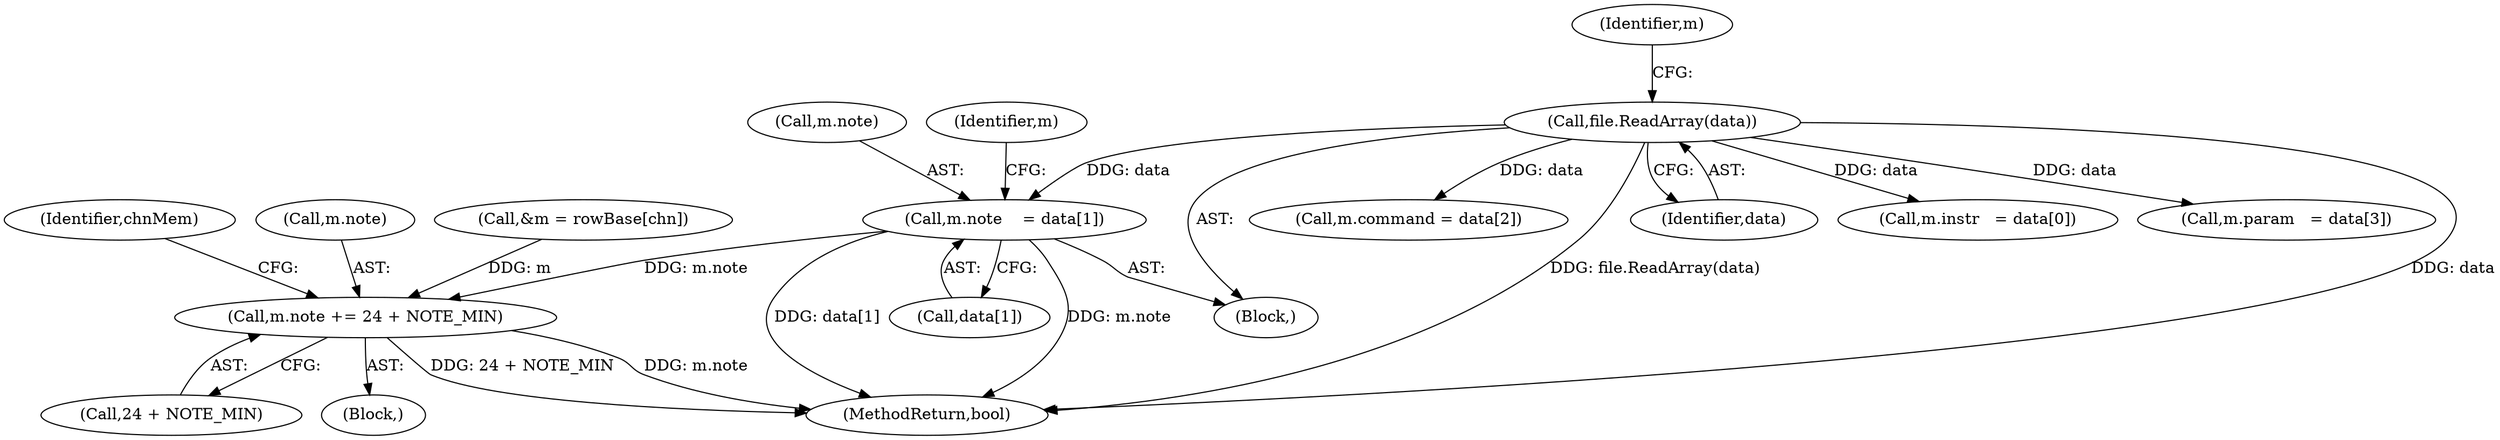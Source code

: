 digraph "0_openmpt_61fc6d3030a4d4283105cb5fb46b27b42fa5575e_1@array" {
"1000674" [label="(Call,m.note    = data[1])"];
"1000665" [label="(Call,file.ReadArray(data))"];
"1000700" [label="(Call,m.note += 24 + NOTE_MIN)"];
"1000708" [label="(Identifier,chnMem)"];
"1000701" [label="(Call,m.note)"];
"1000675" [label="(Call,m.note)"];
"1000681" [label="(Call,m.command = data[2])"];
"1000704" [label="(Call,24 + NOTE_MIN)"];
"1000699" [label="(Block,)"];
"1000700" [label="(Call,m.note += 24 + NOTE_MIN)"];
"1000669" [label="(Identifier,m)"];
"1000678" [label="(Call,data[1])"];
"1000651" [label="(Block,)"];
"1000683" [label="(Identifier,m)"];
"1000665" [label="(Call,file.ReadArray(data))"];
"1000666" [label="(Identifier,data)"];
"1000674" [label="(Call,m.note    = data[1])"];
"1000659" [label="(Call,&m = rowBase[chn])"];
"1000667" [label="(Call,m.instr   = data[0])"];
"1000688" [label="(Call,m.param   = data[3])"];
"1002118" [label="(MethodReturn,bool)"];
"1000674" -> "1000651"  [label="AST: "];
"1000674" -> "1000678"  [label="CFG: "];
"1000675" -> "1000674"  [label="AST: "];
"1000678" -> "1000674"  [label="AST: "];
"1000683" -> "1000674"  [label="CFG: "];
"1000674" -> "1002118"  [label="DDG: data[1]"];
"1000674" -> "1002118"  [label="DDG: m.note"];
"1000665" -> "1000674"  [label="DDG: data"];
"1000674" -> "1000700"  [label="DDG: m.note"];
"1000665" -> "1000651"  [label="AST: "];
"1000665" -> "1000666"  [label="CFG: "];
"1000666" -> "1000665"  [label="AST: "];
"1000669" -> "1000665"  [label="CFG: "];
"1000665" -> "1002118"  [label="DDG: data"];
"1000665" -> "1002118"  [label="DDG: file.ReadArray(data)"];
"1000665" -> "1000667"  [label="DDG: data"];
"1000665" -> "1000681"  [label="DDG: data"];
"1000665" -> "1000688"  [label="DDG: data"];
"1000700" -> "1000699"  [label="AST: "];
"1000700" -> "1000704"  [label="CFG: "];
"1000701" -> "1000700"  [label="AST: "];
"1000704" -> "1000700"  [label="AST: "];
"1000708" -> "1000700"  [label="CFG: "];
"1000700" -> "1002118"  [label="DDG: m.note"];
"1000700" -> "1002118"  [label="DDG: 24 + NOTE_MIN"];
"1000659" -> "1000700"  [label="DDG: m"];
}
